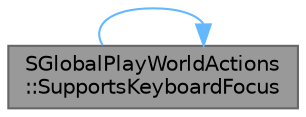 digraph "SGlobalPlayWorldActions::SupportsKeyboardFocus"
{
 // INTERACTIVE_SVG=YES
 // LATEX_PDF_SIZE
  bgcolor="transparent";
  edge [fontname=Helvetica,fontsize=10,labelfontname=Helvetica,labelfontsize=10];
  node [fontname=Helvetica,fontsize=10,shape=box,height=0.2,width=0.4];
  rankdir="RL";
  Node1 [id="Node000001",label="SGlobalPlayWorldActions\l::SupportsKeyboardFocus",height=0.2,width=0.4,color="gray40", fillcolor="grey60", style="filled", fontcolor="black",tooltip="Checks to see if this widget supports keyboard focus."];
  Node1 -> Node1 [id="edge1_Node000001_Node000001",dir="back",color="steelblue1",style="solid",tooltip=" "];
}
